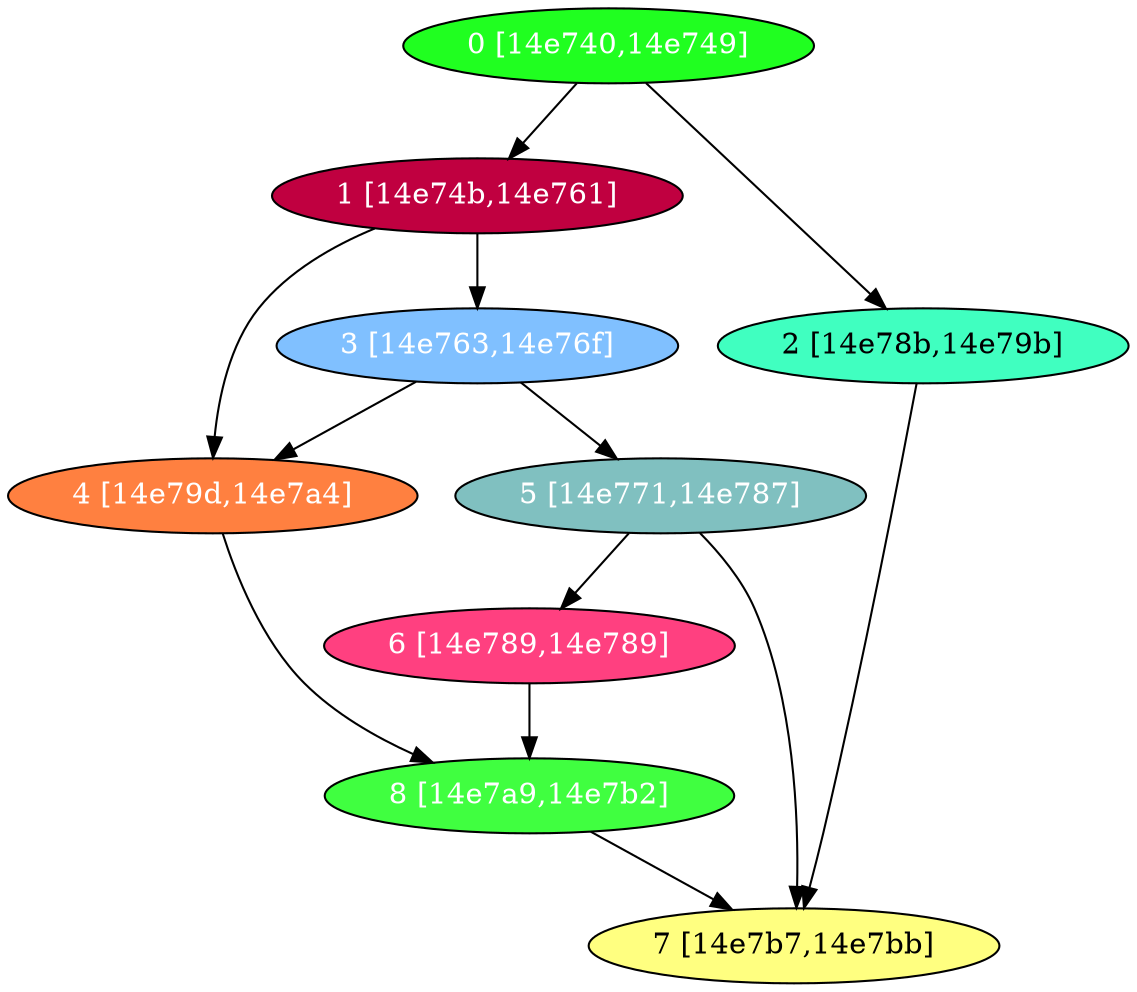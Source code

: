 diGraph libnss3{
	libnss3_0  [style=filled fillcolor="#20FF20" fontcolor="#ffffff" shape=oval label="0 [14e740,14e749]"]
	libnss3_1  [style=filled fillcolor="#C00040" fontcolor="#ffffff" shape=oval label="1 [14e74b,14e761]"]
	libnss3_2  [style=filled fillcolor="#40FFC0" fontcolor="#000000" shape=oval label="2 [14e78b,14e79b]"]
	libnss3_3  [style=filled fillcolor="#80C0FF" fontcolor="#ffffff" shape=oval label="3 [14e763,14e76f]"]
	libnss3_4  [style=filled fillcolor="#FF8040" fontcolor="#ffffff" shape=oval label="4 [14e79d,14e7a4]"]
	libnss3_5  [style=filled fillcolor="#80C0C0" fontcolor="#ffffff" shape=oval label="5 [14e771,14e787]"]
	libnss3_6  [style=filled fillcolor="#FF4080" fontcolor="#ffffff" shape=oval label="6 [14e789,14e789]"]
	libnss3_7  [style=filled fillcolor="#FFFF80" fontcolor="#000000" shape=oval label="7 [14e7b7,14e7bb]"]
	libnss3_8  [style=filled fillcolor="#40FF40" fontcolor="#ffffff" shape=oval label="8 [14e7a9,14e7b2]"]

	libnss3_0 -> libnss3_1
	libnss3_0 -> libnss3_2
	libnss3_1 -> libnss3_3
	libnss3_1 -> libnss3_4
	libnss3_2 -> libnss3_7
	libnss3_3 -> libnss3_4
	libnss3_3 -> libnss3_5
	libnss3_4 -> libnss3_8
	libnss3_5 -> libnss3_6
	libnss3_5 -> libnss3_7
	libnss3_6 -> libnss3_8
	libnss3_8 -> libnss3_7
}